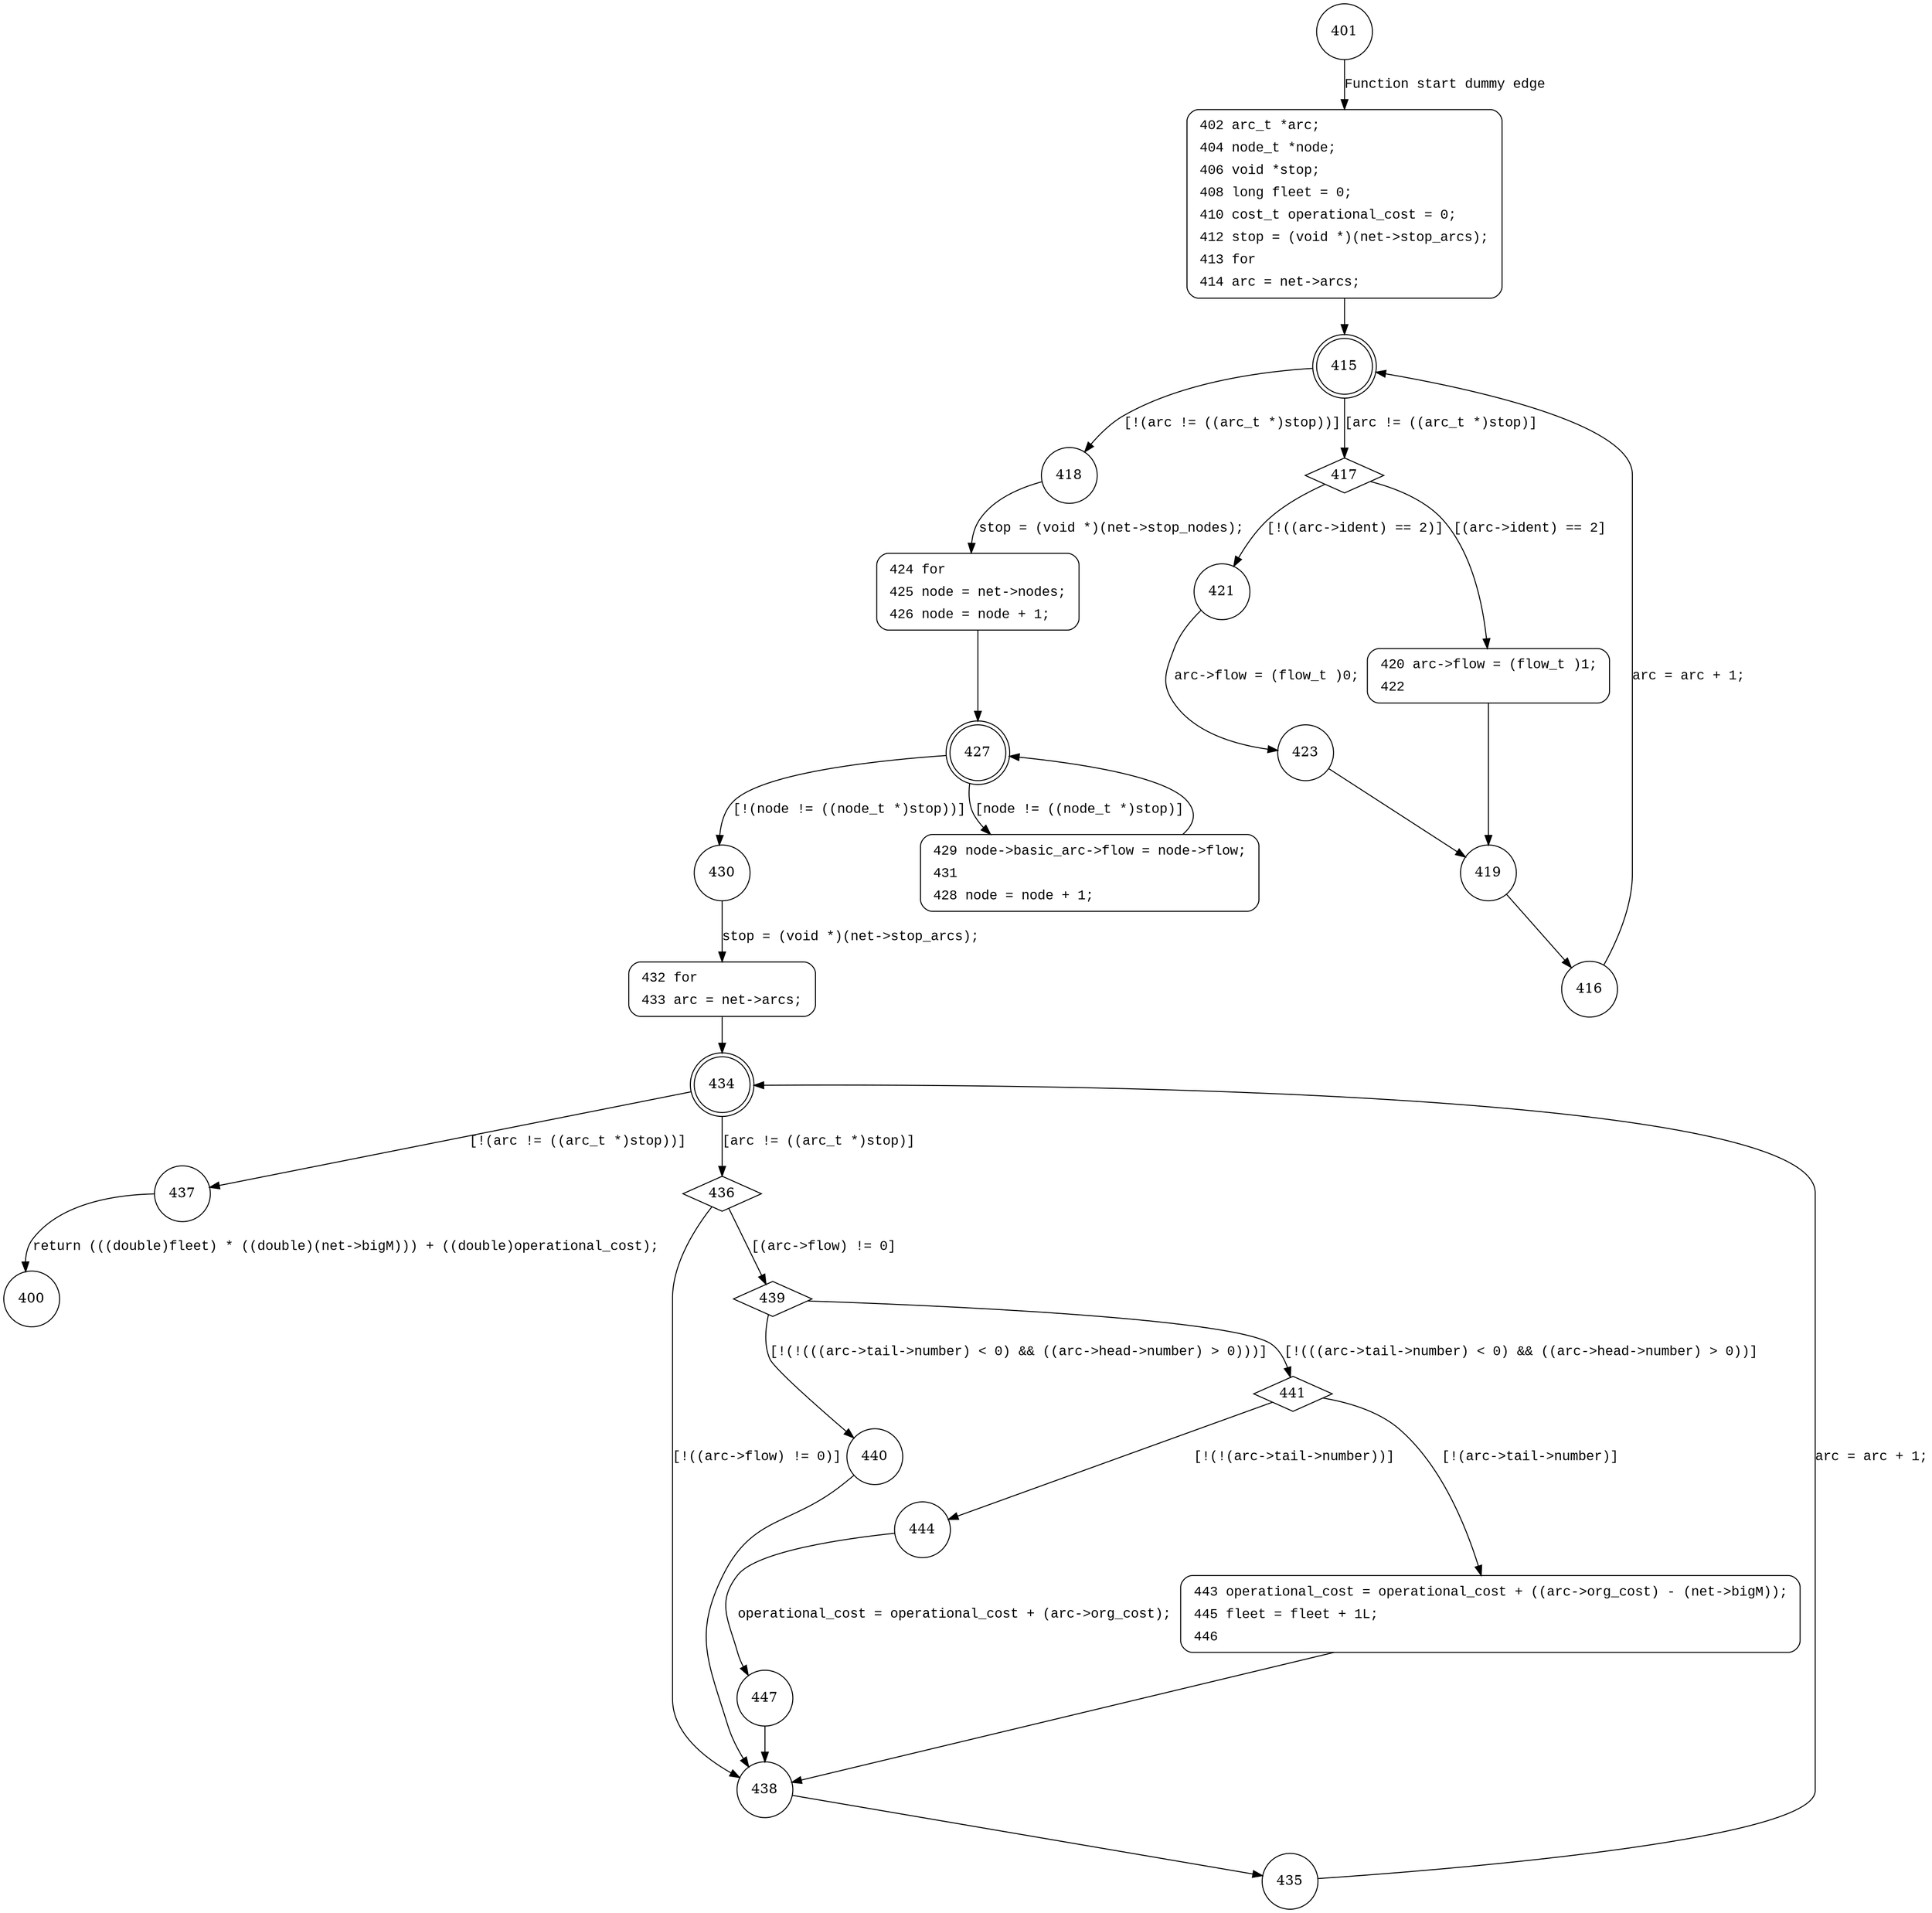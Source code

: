 digraph flow_org_cost {
401 [shape="circle"]
402 [shape="circle"]
415 [shape="doublecircle"]
418 [shape="circle"]
417 [shape="diamond"]
421 [shape="circle"]
420 [shape="circle"]
419 [shape="circle"]
416 [shape="circle"]
423 [shape="circle"]
424 [shape="circle"]
427 [shape="doublecircle"]
430 [shape="circle"]
429 [shape="circle"]
432 [shape="circle"]
434 [shape="doublecircle"]
437 [shape="circle"]
436 [shape="diamond"]
438 [shape="circle"]
439 [shape="diamond"]
440 [shape="circle"]
441 [shape="diamond"]
444 [shape="circle"]
443 [shape="circle"]
435 [shape="circle"]
447 [shape="circle"]
400 [shape="circle"]
402 [style="filled,bold" penwidth="1" fillcolor="white" fontname="Courier New" shape="Mrecord" label=<<table border="0" cellborder="0" cellpadding="3" bgcolor="white"><tr><td align="right">402</td><td align="left">arc_t *arc;</td></tr><tr><td align="right">404</td><td align="left">node_t *node;</td></tr><tr><td align="right">406</td><td align="left">void *stop;</td></tr><tr><td align="right">408</td><td align="left">long fleet = 0;</td></tr><tr><td align="right">410</td><td align="left">cost_t operational_cost = 0;</td></tr><tr><td align="right">412</td><td align="left">stop = (void *)(net-&gt;stop_arcs);</td></tr><tr><td align="right">413</td><td align="left">for</td></tr><tr><td align="right">414</td><td align="left">arc = net-&gt;arcs;</td></tr></table>>]
402 -> 415[label=""]
420 [style="filled,bold" penwidth="1" fillcolor="white" fontname="Courier New" shape="Mrecord" label=<<table border="0" cellborder="0" cellpadding="3" bgcolor="white"><tr><td align="right">420</td><td align="left">arc-&gt;flow = (flow_t )1;</td></tr><tr><td align="right">422</td><td align="left"></td></tr></table>>]
420 -> 419[label=""]
424 [style="filled,bold" penwidth="1" fillcolor="white" fontname="Courier New" shape="Mrecord" label=<<table border="0" cellborder="0" cellpadding="3" bgcolor="white"><tr><td align="right">424</td><td align="left">for</td></tr><tr><td align="right">425</td><td align="left">node = net-&gt;nodes;</td></tr><tr><td align="right">426</td><td align="left">node = node + 1;</td></tr></table>>]
424 -> 427[label=""]
429 [style="filled,bold" penwidth="1" fillcolor="white" fontname="Courier New" shape="Mrecord" label=<<table border="0" cellborder="0" cellpadding="3" bgcolor="white"><tr><td align="right">429</td><td align="left">node-&gt;basic_arc-&gt;flow = node-&gt;flow;</td></tr><tr><td align="right">431</td><td align="left"></td></tr><tr><td align="right">428</td><td align="left">node = node + 1;</td></tr></table>>]
429 -> 427[label=""]
432 [style="filled,bold" penwidth="1" fillcolor="white" fontname="Courier New" shape="Mrecord" label=<<table border="0" cellborder="0" cellpadding="3" bgcolor="white"><tr><td align="right">432</td><td align="left">for</td></tr><tr><td align="right">433</td><td align="left">arc = net-&gt;arcs;</td></tr></table>>]
432 -> 434[label=""]
443 [style="filled,bold" penwidth="1" fillcolor="white" fontname="Courier New" shape="Mrecord" label=<<table border="0" cellborder="0" cellpadding="3" bgcolor="white"><tr><td align="right">443</td><td align="left">operational_cost = operational_cost + ((arc-&gt;org_cost) - (net-&gt;bigM));</td></tr><tr><td align="right">445</td><td align="left">fleet = fleet + 1L;</td></tr><tr><td align="right">446</td><td align="left"></td></tr></table>>]
443 -> 438[label=""]
401 -> 402 [label="Function start dummy edge" fontname="Courier New"]
415 -> 418 [label="[!(arc != ((arc_t *)stop))]" fontname="Courier New"]
415 -> 417 [label="[arc != ((arc_t *)stop)]" fontname="Courier New"]
417 -> 421 [label="[!((arc->ident) == 2)]" fontname="Courier New"]
417 -> 420 [label="[(arc->ident) == 2]" fontname="Courier New"]
419 -> 416 [label="" fontname="Courier New"]
421 -> 423 [label="arc->flow = (flow_t )0;" fontname="Courier New"]
418 -> 424 [label="stop = (void *)(net->stop_nodes);" fontname="Courier New"]
427 -> 430 [label="[!(node != ((node_t *)stop))]" fontname="Courier New"]
427 -> 429 [label="[node != ((node_t *)stop)]" fontname="Courier New"]
430 -> 432 [label="stop = (void *)(net->stop_arcs);" fontname="Courier New"]
434 -> 437 [label="[!(arc != ((arc_t *)stop))]" fontname="Courier New"]
434 -> 436 [label="[arc != ((arc_t *)stop)]" fontname="Courier New"]
436 -> 438 [label="[!((arc->flow) != 0)]" fontname="Courier New"]
436 -> 439 [label="[(arc->flow) != 0]" fontname="Courier New"]
439 -> 440 [label="[!(!(((arc->tail->number) < 0) && ((arc->head->number) > 0)))]" fontname="Courier New"]
439 -> 441 [label="[!(((arc->tail->number) < 0) && ((arc->head->number) > 0))]" fontname="Courier New"]
441 -> 444 [label="[!(!(arc->tail->number))]" fontname="Courier New"]
441 -> 443 [label="[!(arc->tail->number)]" fontname="Courier New"]
438 -> 435 [label="" fontname="Courier New"]
444 -> 447 [label="operational_cost = operational_cost + (arc->org_cost);" fontname="Courier New"]
440 -> 438 [label="" fontname="Courier New"]
416 -> 415 [label="arc = arc + 1;" fontname="Courier New"]
423 -> 419 [label="" fontname="Courier New"]
435 -> 434 [label="arc = arc + 1;" fontname="Courier New"]
447 -> 438 [label="" fontname="Courier New"]
437 -> 400 [label="return (((double)fleet) * ((double)(net->bigM))) + ((double)operational_cost);" fontname="Courier New"]
}